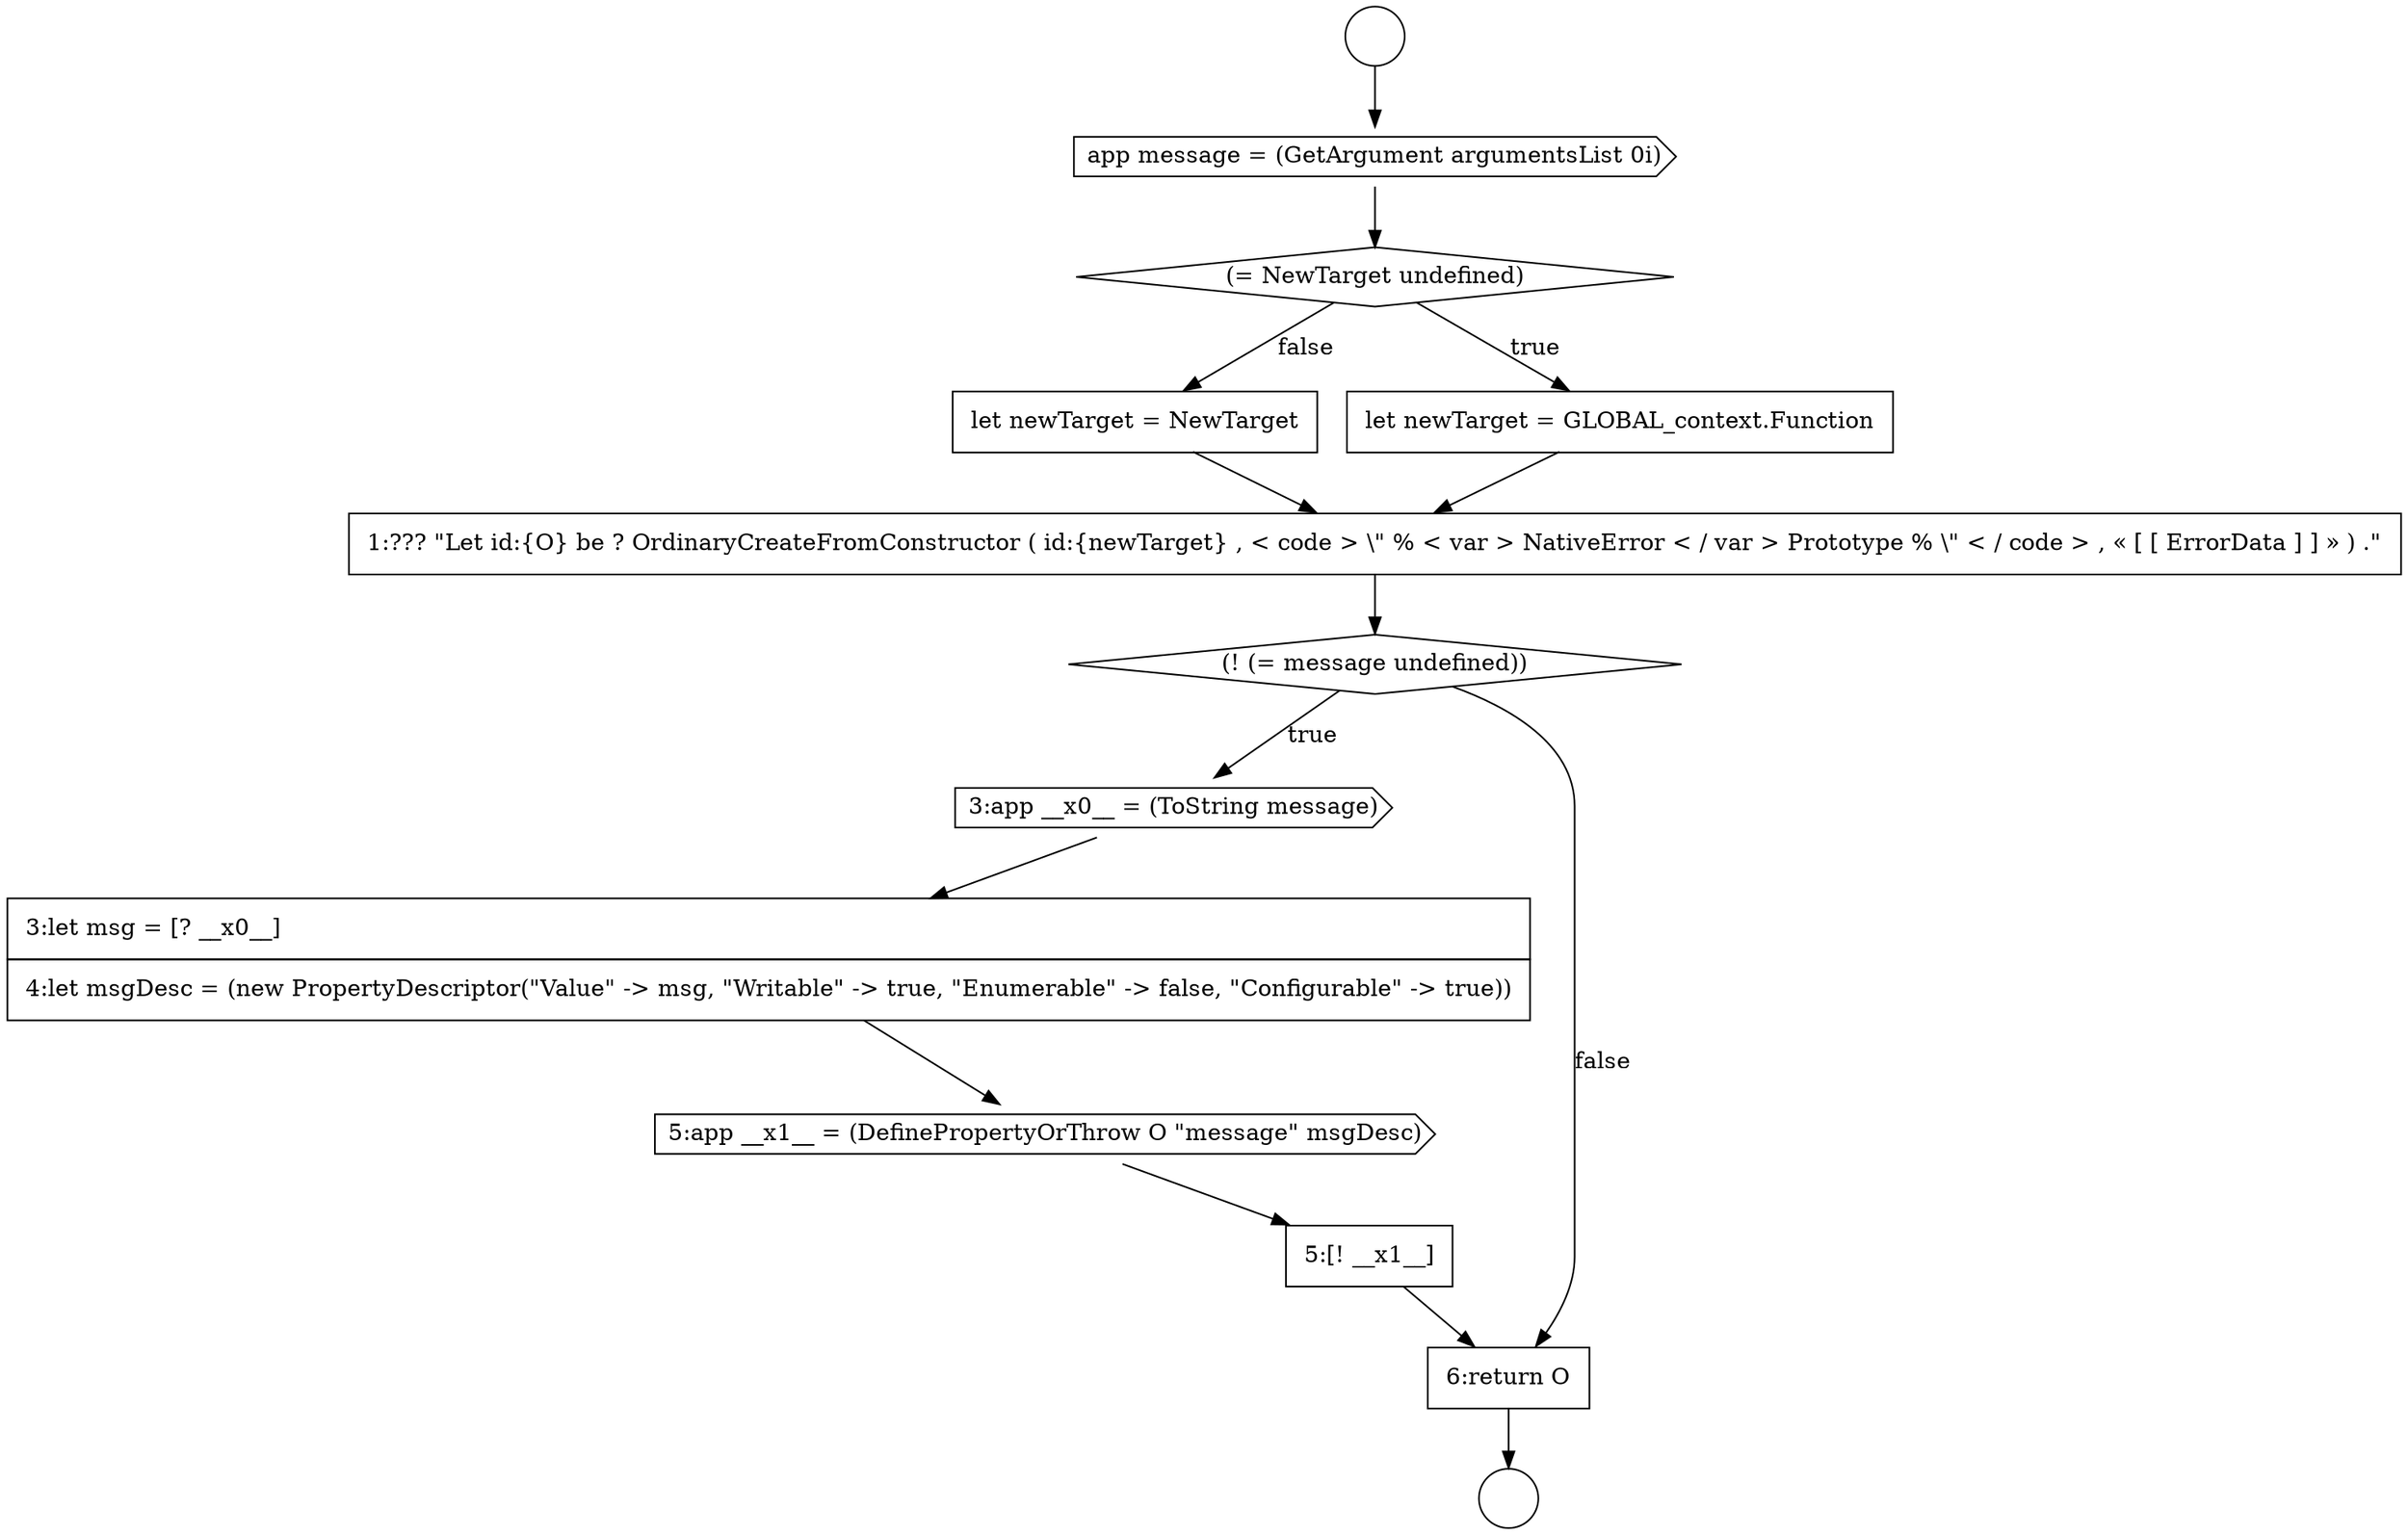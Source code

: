 digraph {
  node11139 [shape=none, margin=0, label=<<font color="black">
    <table border="0" cellborder="1" cellspacing="0" cellpadding="10">
      <tr><td align="left">1:??? &quot;Let id:{O} be ? OrdinaryCreateFromConstructor ( id:{newTarget} , &lt; code &gt; \&quot; % &lt; var &gt; NativeError &lt; / var &gt; Prototype % \&quot; &lt; / code &gt; , &laquo; [ [ ErrorData ] ] &raquo; ) .&quot;</td></tr>
    </table>
  </font>> color="black" fillcolor="white" style=filled]
  node11133 [shape=circle label=" " color="black" fillcolor="white" style=filled]
  node11142 [shape=none, margin=0, label=<<font color="black">
    <table border="0" cellborder="1" cellspacing="0" cellpadding="10">
      <tr><td align="left">3:let msg = [? __x0__]</td></tr>
      <tr><td align="left">4:let msgDesc = (new PropertyDescriptor(&quot;Value&quot; -&gt; msg, &quot;Writable&quot; -&gt; true, &quot;Enumerable&quot; -&gt; false, &quot;Configurable&quot; -&gt; true))</td></tr>
    </table>
  </font>> color="black" fillcolor="white" style=filled]
  node11138 [shape=none, margin=0, label=<<font color="black">
    <table border="0" cellborder="1" cellspacing="0" cellpadding="10">
      <tr><td align="left">let newTarget = NewTarget</td></tr>
    </table>
  </font>> color="black" fillcolor="white" style=filled]
  node11134 [shape=circle label=" " color="black" fillcolor="white" style=filled]
  node11141 [shape=cds, label=<<font color="black">3:app __x0__ = (ToString message)</font>> color="black" fillcolor="white" style=filled]
  node11137 [shape=none, margin=0, label=<<font color="black">
    <table border="0" cellborder="1" cellspacing="0" cellpadding="10">
      <tr><td align="left">let newTarget = GLOBAL_context.Function</td></tr>
    </table>
  </font>> color="black" fillcolor="white" style=filled]
  node11145 [shape=none, margin=0, label=<<font color="black">
    <table border="0" cellborder="1" cellspacing="0" cellpadding="10">
      <tr><td align="left">6:return O</td></tr>
    </table>
  </font>> color="black" fillcolor="white" style=filled]
  node11140 [shape=diamond, label=<<font color="black">(! (= message undefined))</font>> color="black" fillcolor="white" style=filled]
  node11136 [shape=diamond, label=<<font color="black">(= NewTarget undefined)</font>> color="black" fillcolor="white" style=filled]
  node11143 [shape=cds, label=<<font color="black">5:app __x1__ = (DefinePropertyOrThrow O &quot;message&quot; msgDesc)</font>> color="black" fillcolor="white" style=filled]
  node11144 [shape=none, margin=0, label=<<font color="black">
    <table border="0" cellborder="1" cellspacing="0" cellpadding="10">
      <tr><td align="left">5:[! __x1__]</td></tr>
    </table>
  </font>> color="black" fillcolor="white" style=filled]
  node11135 [shape=cds, label=<<font color="black">app message = (GetArgument argumentsList 0i)</font>> color="black" fillcolor="white" style=filled]
  node11144 -> node11145 [ color="black"]
  node11141 -> node11142 [ color="black"]
  node11138 -> node11139 [ color="black"]
  node11133 -> node11135 [ color="black"]
  node11145 -> node11134 [ color="black"]
  node11137 -> node11139 [ color="black"]
  node11142 -> node11143 [ color="black"]
  node11140 -> node11141 [label=<<font color="black">true</font>> color="black"]
  node11140 -> node11145 [label=<<font color="black">false</font>> color="black"]
  node11139 -> node11140 [ color="black"]
  node11135 -> node11136 [ color="black"]
  node11143 -> node11144 [ color="black"]
  node11136 -> node11137 [label=<<font color="black">true</font>> color="black"]
  node11136 -> node11138 [label=<<font color="black">false</font>> color="black"]
}
